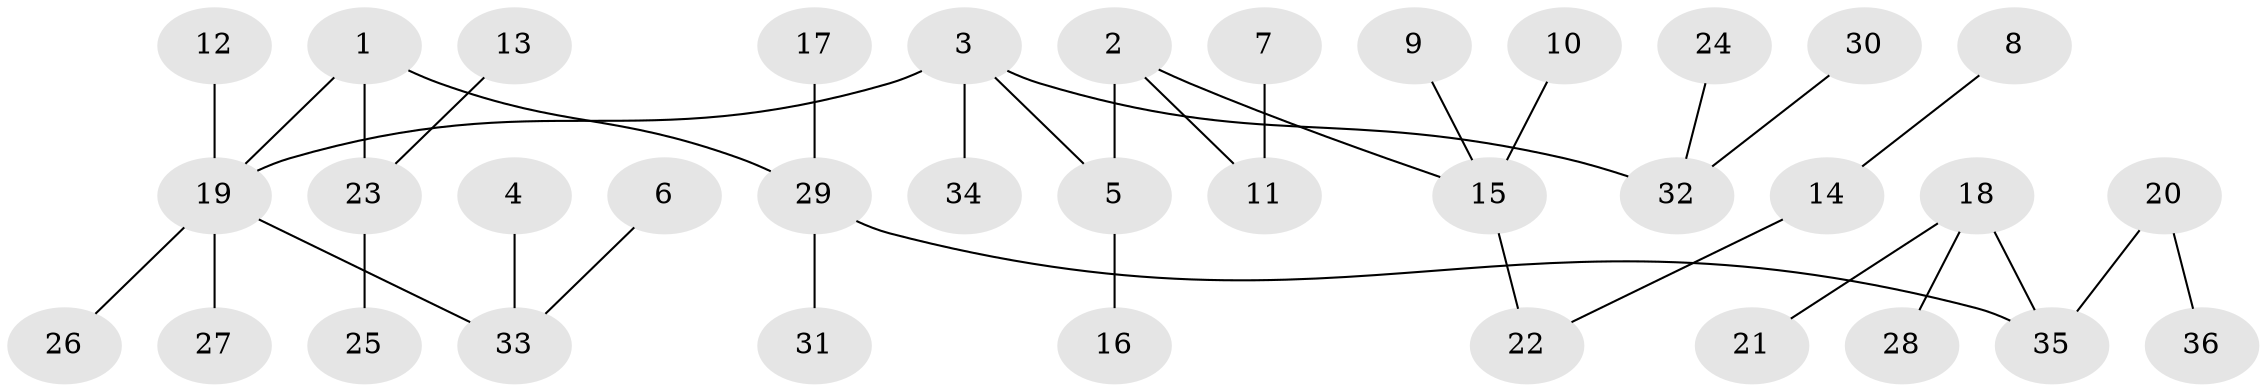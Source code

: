 // original degree distribution, {3: 0.1111111111111111, 7: 0.013888888888888888, 5: 0.041666666666666664, 2: 0.2638888888888889, 4: 0.05555555555555555, 6: 0.013888888888888888, 1: 0.5}
// Generated by graph-tools (version 1.1) at 2025/02/03/09/25 03:02:27]
// undirected, 36 vertices, 35 edges
graph export_dot {
graph [start="1"]
  node [color=gray90,style=filled];
  1;
  2;
  3;
  4;
  5;
  6;
  7;
  8;
  9;
  10;
  11;
  12;
  13;
  14;
  15;
  16;
  17;
  18;
  19;
  20;
  21;
  22;
  23;
  24;
  25;
  26;
  27;
  28;
  29;
  30;
  31;
  32;
  33;
  34;
  35;
  36;
  1 -- 19 [weight=1.0];
  1 -- 23 [weight=1.0];
  1 -- 29 [weight=1.0];
  2 -- 5 [weight=1.0];
  2 -- 11 [weight=1.0];
  2 -- 15 [weight=1.0];
  3 -- 5 [weight=1.0];
  3 -- 19 [weight=1.0];
  3 -- 32 [weight=1.0];
  3 -- 34 [weight=1.0];
  4 -- 33 [weight=1.0];
  5 -- 16 [weight=1.0];
  6 -- 33 [weight=1.0];
  7 -- 11 [weight=1.0];
  8 -- 14 [weight=1.0];
  9 -- 15 [weight=1.0];
  10 -- 15 [weight=1.0];
  12 -- 19 [weight=1.0];
  13 -- 23 [weight=1.0];
  14 -- 22 [weight=1.0];
  15 -- 22 [weight=1.0];
  17 -- 29 [weight=1.0];
  18 -- 21 [weight=1.0];
  18 -- 28 [weight=1.0];
  18 -- 35 [weight=1.0];
  19 -- 26 [weight=1.0];
  19 -- 27 [weight=1.0];
  19 -- 33 [weight=1.0];
  20 -- 35 [weight=1.0];
  20 -- 36 [weight=1.0];
  23 -- 25 [weight=1.0];
  24 -- 32 [weight=1.0];
  29 -- 31 [weight=1.0];
  29 -- 35 [weight=1.0];
  30 -- 32 [weight=1.0];
}
